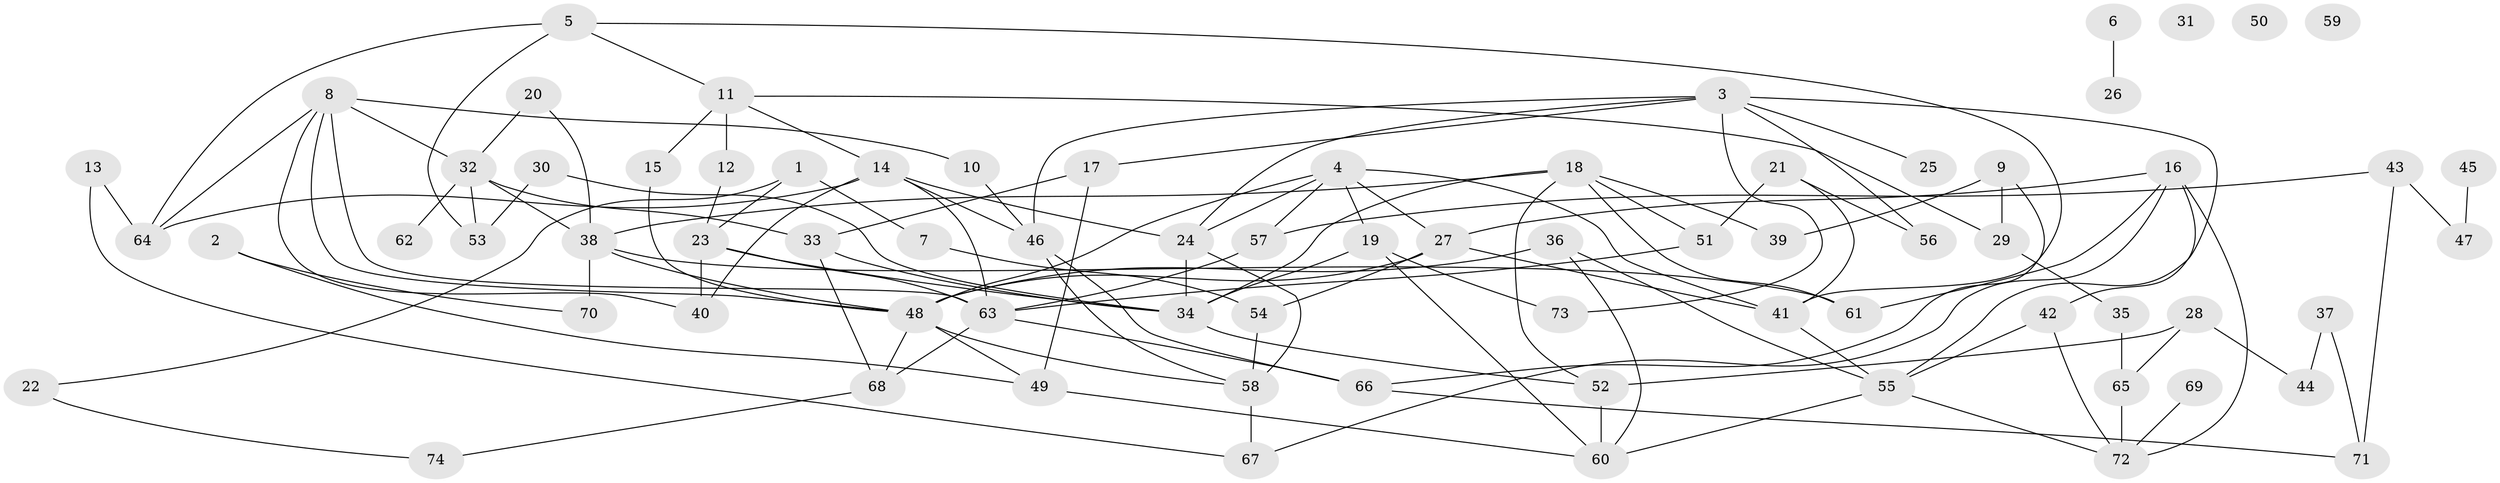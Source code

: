 // coarse degree distribution, {3: 0.1956521739130435, 2: 0.15217391304347827, 7: 0.06521739130434782, 6: 0.06521739130434782, 0: 0.08695652173913043, 11: 0.021739130434782608, 5: 0.13043478260869565, 9: 0.043478260869565216, 4: 0.13043478260869565, 1: 0.06521739130434782, 12: 0.021739130434782608, 8: 0.021739130434782608}
// Generated by graph-tools (version 1.1) at 2025/41/03/06/25 10:41:23]
// undirected, 74 vertices, 125 edges
graph export_dot {
graph [start="1"]
  node [color=gray90,style=filled];
  1;
  2;
  3;
  4;
  5;
  6;
  7;
  8;
  9;
  10;
  11;
  12;
  13;
  14;
  15;
  16;
  17;
  18;
  19;
  20;
  21;
  22;
  23;
  24;
  25;
  26;
  27;
  28;
  29;
  30;
  31;
  32;
  33;
  34;
  35;
  36;
  37;
  38;
  39;
  40;
  41;
  42;
  43;
  44;
  45;
  46;
  47;
  48;
  49;
  50;
  51;
  52;
  53;
  54;
  55;
  56;
  57;
  58;
  59;
  60;
  61;
  62;
  63;
  64;
  65;
  66;
  67;
  68;
  69;
  70;
  71;
  72;
  73;
  74;
  1 -- 7;
  1 -- 22;
  1 -- 23;
  2 -- 49;
  2 -- 70;
  3 -- 17;
  3 -- 24;
  3 -- 25;
  3 -- 46;
  3 -- 55;
  3 -- 56;
  3 -- 73;
  4 -- 19;
  4 -- 24;
  4 -- 27;
  4 -- 41;
  4 -- 48;
  4 -- 57;
  5 -- 11;
  5 -- 41;
  5 -- 53;
  5 -- 64;
  6 -- 26;
  7 -- 54;
  8 -- 10;
  8 -- 32;
  8 -- 40;
  8 -- 48;
  8 -- 63;
  8 -- 64;
  9 -- 29;
  9 -- 39;
  9 -- 66;
  10 -- 46;
  11 -- 12;
  11 -- 14;
  11 -- 15;
  11 -- 29;
  12 -- 23;
  13 -- 64;
  13 -- 67;
  14 -- 24;
  14 -- 40;
  14 -- 46;
  14 -- 63;
  14 -- 64;
  15 -- 48;
  16 -- 27;
  16 -- 42;
  16 -- 61;
  16 -- 67;
  16 -- 72;
  17 -- 33;
  17 -- 49;
  18 -- 34;
  18 -- 38;
  18 -- 39;
  18 -- 51;
  18 -- 52;
  18 -- 61;
  19 -- 34;
  19 -- 60;
  19 -- 73;
  20 -- 32;
  20 -- 38;
  21 -- 41;
  21 -- 51;
  21 -- 56;
  22 -- 74;
  23 -- 34;
  23 -- 40;
  23 -- 63;
  24 -- 34;
  24 -- 58;
  27 -- 41;
  27 -- 48;
  27 -- 54;
  28 -- 44;
  28 -- 52;
  28 -- 65;
  29 -- 35;
  30 -- 34;
  30 -- 53;
  32 -- 33;
  32 -- 38;
  32 -- 53;
  32 -- 62;
  33 -- 34;
  33 -- 68;
  34 -- 52;
  35 -- 65;
  36 -- 48;
  36 -- 55;
  36 -- 60;
  37 -- 44;
  37 -- 71;
  38 -- 48;
  38 -- 61;
  38 -- 70;
  41 -- 55;
  42 -- 55;
  42 -- 72;
  43 -- 47;
  43 -- 57;
  43 -- 71;
  45 -- 47;
  46 -- 58;
  46 -- 66;
  48 -- 49;
  48 -- 58;
  48 -- 68;
  49 -- 60;
  51 -- 63;
  52 -- 60;
  54 -- 58;
  55 -- 60;
  55 -- 72;
  57 -- 63;
  58 -- 67;
  63 -- 66;
  63 -- 68;
  65 -- 72;
  66 -- 71;
  68 -- 74;
  69 -- 72;
}
